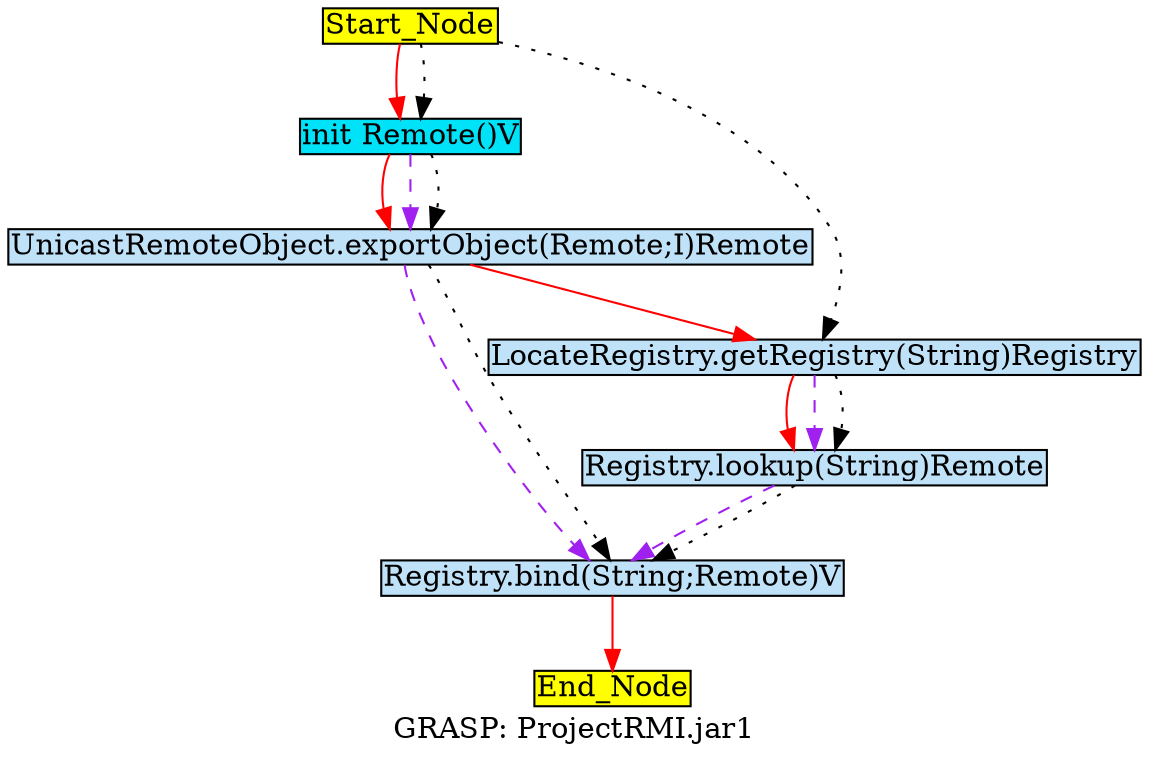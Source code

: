 digraph G {
	graph[label="GRASP: ProjectRMI.jar1"];	node[style=filled,fillcolor ="white",shape=box,margin=0.02,width=0,height=0];
	"Start_Node"[fillcolor ="yellow",style="filled" ];
	"End_Node"[fillcolor ="yellow",style="filled" ];
	"Start_Node"[fillcolor ="yellow",style="filled" ];
	"init Remote()V"[fillcolor ="#00e2f8",style="filled" ];
	"Registry.bind(String;Remote)V"[fillcolor ="#c0e2f8",style="filled" ];
	"UnicastRemoteObject.exportObject(Remote;I)Remote"[fillcolor ="#c0e2f8",style="filled" ];
	"Registry.lookup(String)Remote"[fillcolor ="#c0e2f8",style="filled" ];
	"LocateRegistry.getRegistry(String)Registry"[fillcolor ="#c0e2f8",style="filled" ];
	"Start_Node" -> "init Remote()V"[color="red",style=solid];
	"Start_Node" -> "init Remote()V"[color="black",style=dotted];
	"Start_Node" -> "LocateRegistry.getRegistry(String)Registry"[color="black",style=dotted];
	"init Remote()V" -> "UnicastRemoteObject.exportObject(Remote;I)Remote"[color="red",style=solid];
	"init Remote()V" -> "UnicastRemoteObject.exportObject(Remote;I)Remote"[color="purple",style=dashed];
	"init Remote()V" -> "UnicastRemoteObject.exportObject(Remote;I)Remote"[color="black",style=dotted];
	"Registry.bind(String;Remote)V" -> "End_Node"[color="red",style=solid];
	"UnicastRemoteObject.exportObject(Remote;I)Remote" -> "Registry.bind(String;Remote)V"[color="purple",style=dashed];
	"UnicastRemoteObject.exportObject(Remote;I)Remote" -> "Registry.bind(String;Remote)V"[color="black",style=dotted];
	"UnicastRemoteObject.exportObject(Remote;I)Remote" -> "LocateRegistry.getRegistry(String)Registry"[color="red",style=solid];
	"Registry.lookup(String)Remote" -> "Registry.bind(String;Remote)V"[color="purple",style=dashed];
	"Registry.lookup(String)Remote" -> "Registry.bind(String;Remote)V"[color="black",style=dotted];
	"LocateRegistry.getRegistry(String)Registry" -> "Registry.lookup(String)Remote"[color="red",style=solid];
	"LocateRegistry.getRegistry(String)Registry" -> "Registry.lookup(String)Remote"[color="purple",style=dashed];
	"LocateRegistry.getRegistry(String)Registry" -> "Registry.lookup(String)Remote"[color="black",style=dotted];
}
